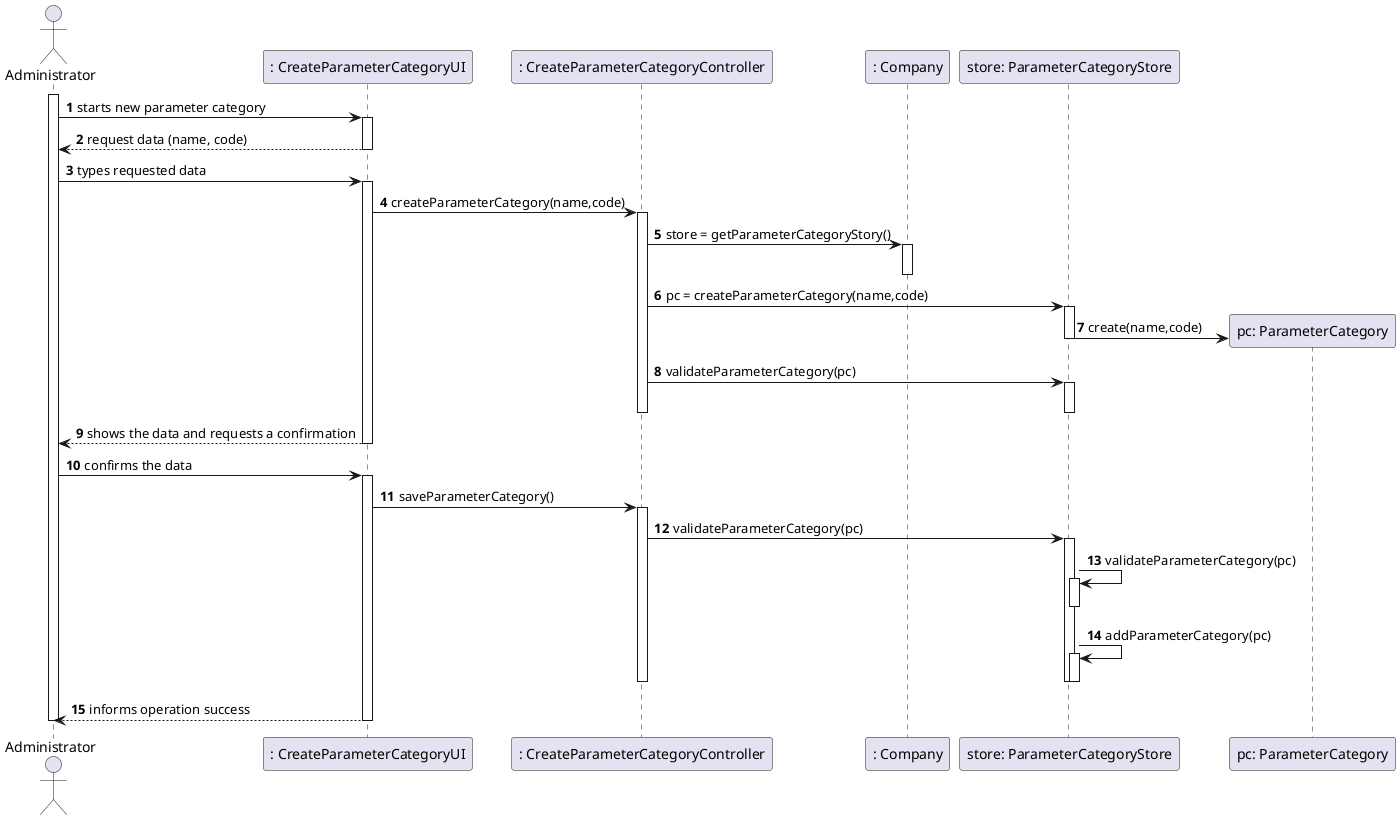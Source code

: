 @startuml
autonumber
'hide footbox
actor "Administrator" as Adm

participant ": CreateParameterCategoryUI" as UI
participant ": CreateParameterCategoryController" as CTRL
participant ": Company" as Comp
participant "store: ParameterCategoryStore" as str
participant "pc: ParameterCategory" as Cat

activate Adm
Adm-> UI: starts new parameter category
activate UI
UI --> Adm : request data (name, code)
deactivate UI
Adm -> UI: types requested data
activate UI

UI -> CTRL : createParameterCategory(name,code)
activate CTRL
CTRL -> Comp : store = getParameterCategoryStory()
activate Comp
deactivate Comp
CTRL -> str : pc = createParameterCategory(name,code)
activate str
str -> Cat** : create(name,code)
deactivate str

CTRL -> str : validateParameterCategory(pc)
activate str
deactivate str
deactivate CTRL

UI --> Adm : shows the data and requests a confirmation
deactivate UI
Adm -> UI: confirms the data
activate UI

UI -> CTRL: saveParameterCategory()
activate CTRL
CTRL -> str: validateParameterCategory(pc)
activate str
str -> str : validateParameterCategory(pc)
activate str
deactivate str
str ->str : addParameterCategory(pc)
activate str
deactivate str
deactivate str
deactivate CTRL
UI --> Adm : informs operation success
deactivate UI
deactivate Adm
@enduml